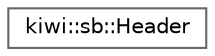 digraph "Graphical Class Hierarchy"
{
 // LATEX_PDF_SIZE
  bgcolor="transparent";
  edge [fontname=Helvetica,fontsize=10,labelfontname=Helvetica,labelfontsize=10];
  node [fontname=Helvetica,fontsize=10,shape=box,height=0.2,width=0.4];
  rankdir="LR";
  Node0 [id="Node000000",label="kiwi::sb::Header",height=0.2,width=0.4,color="grey40", fillcolor="white", style="filled",URL="$structkiwi_1_1sb_1_1Header.html",tooltip=" "];
}
